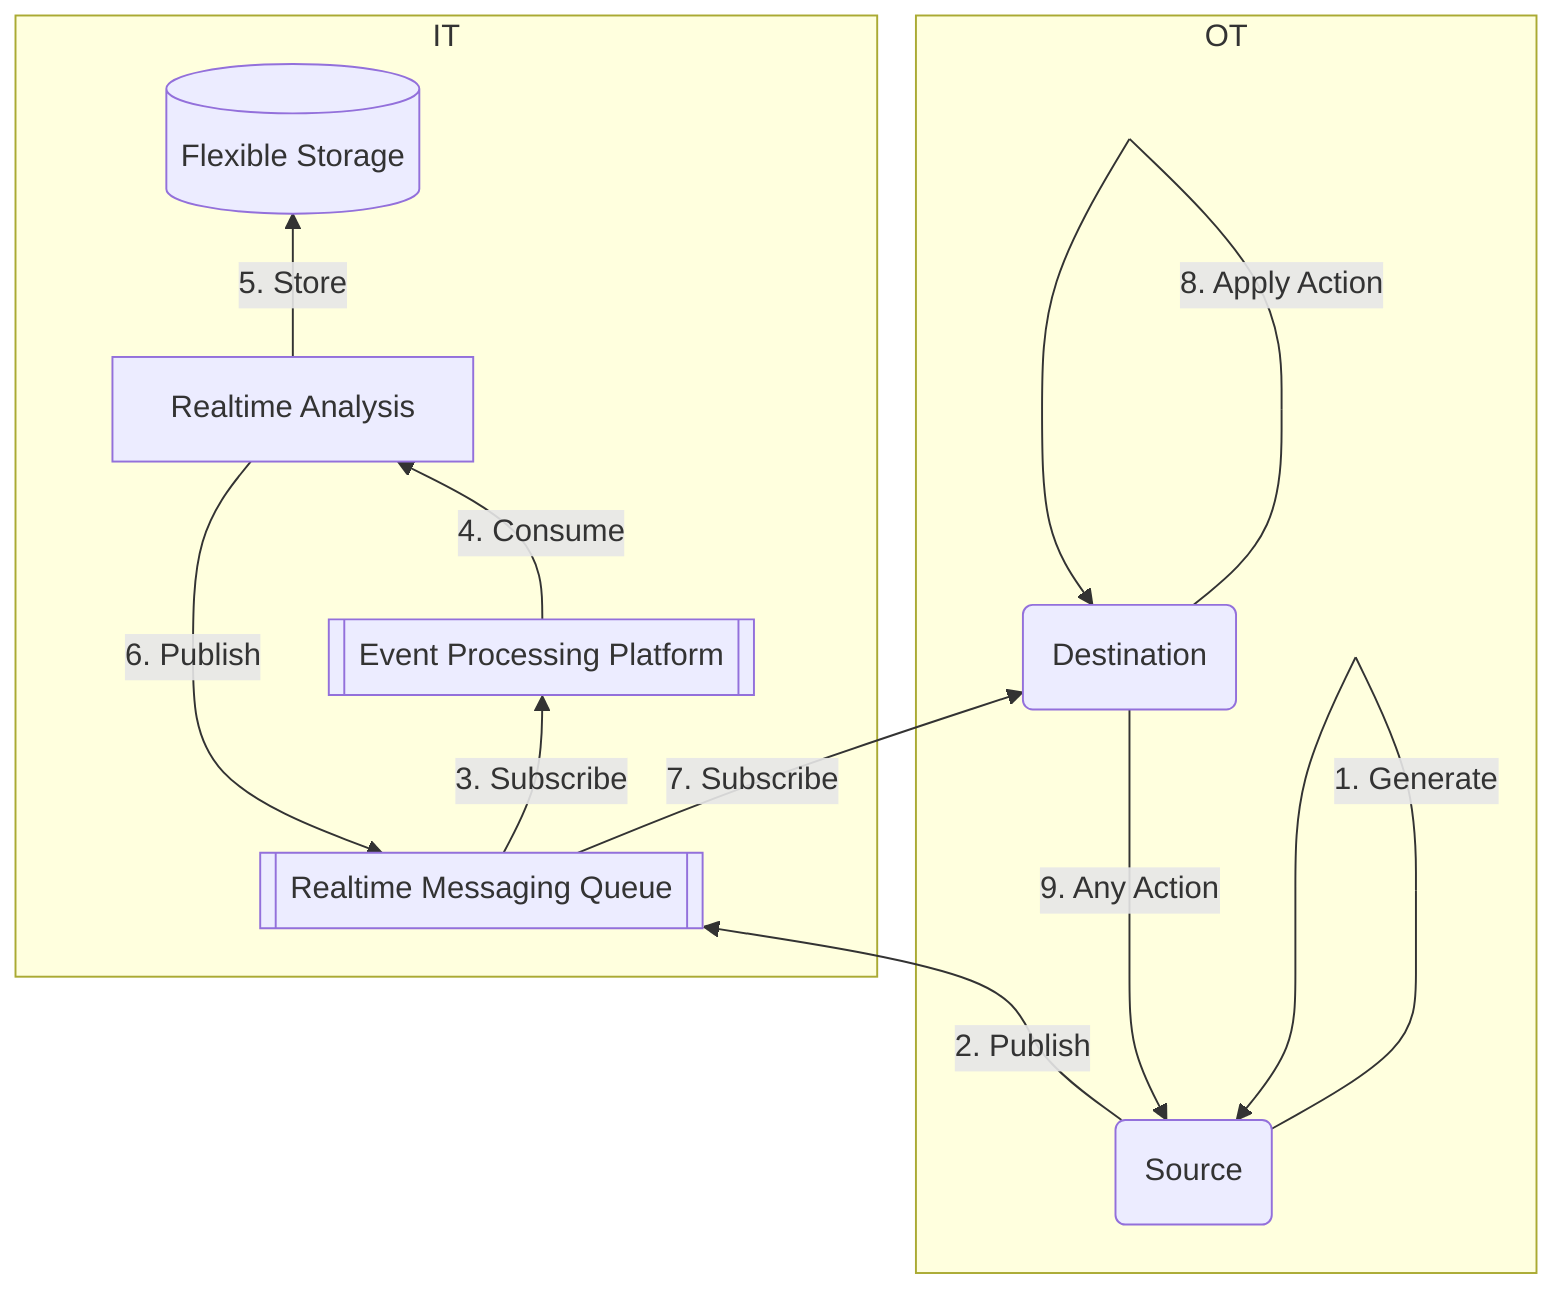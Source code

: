 flowchart BT
    OA(Source)-->|1. Generate|OA(Source)
    OA(Source)-->|2. Publish|IA[[Realtime Messaging Queue]]
    OB[Destination]-->|8. Apply Action|OB[Destination]
    subgraph OT
    OB[Destination]-->|9. Any Action|OA(Source)
    end
    subgraph IT
    IA[[Realtime Messaging Queue]]-->|3. Subscribe|IB(Event Processing Platform)
    IB[[Event Processing Platform]]-->|4. Consume|IC(Realtime Analysis)
    IC[Realtime Analysis]-->|5. Store|ID[(Flexible Storage)]
    IC[Realtime Analysis]-->|6. Publish|IA[[Realtime Messaging Queue]]
    IA[[Realtime Messaging Queue]]-->|7. Subscribe|OB(Destination)
    end